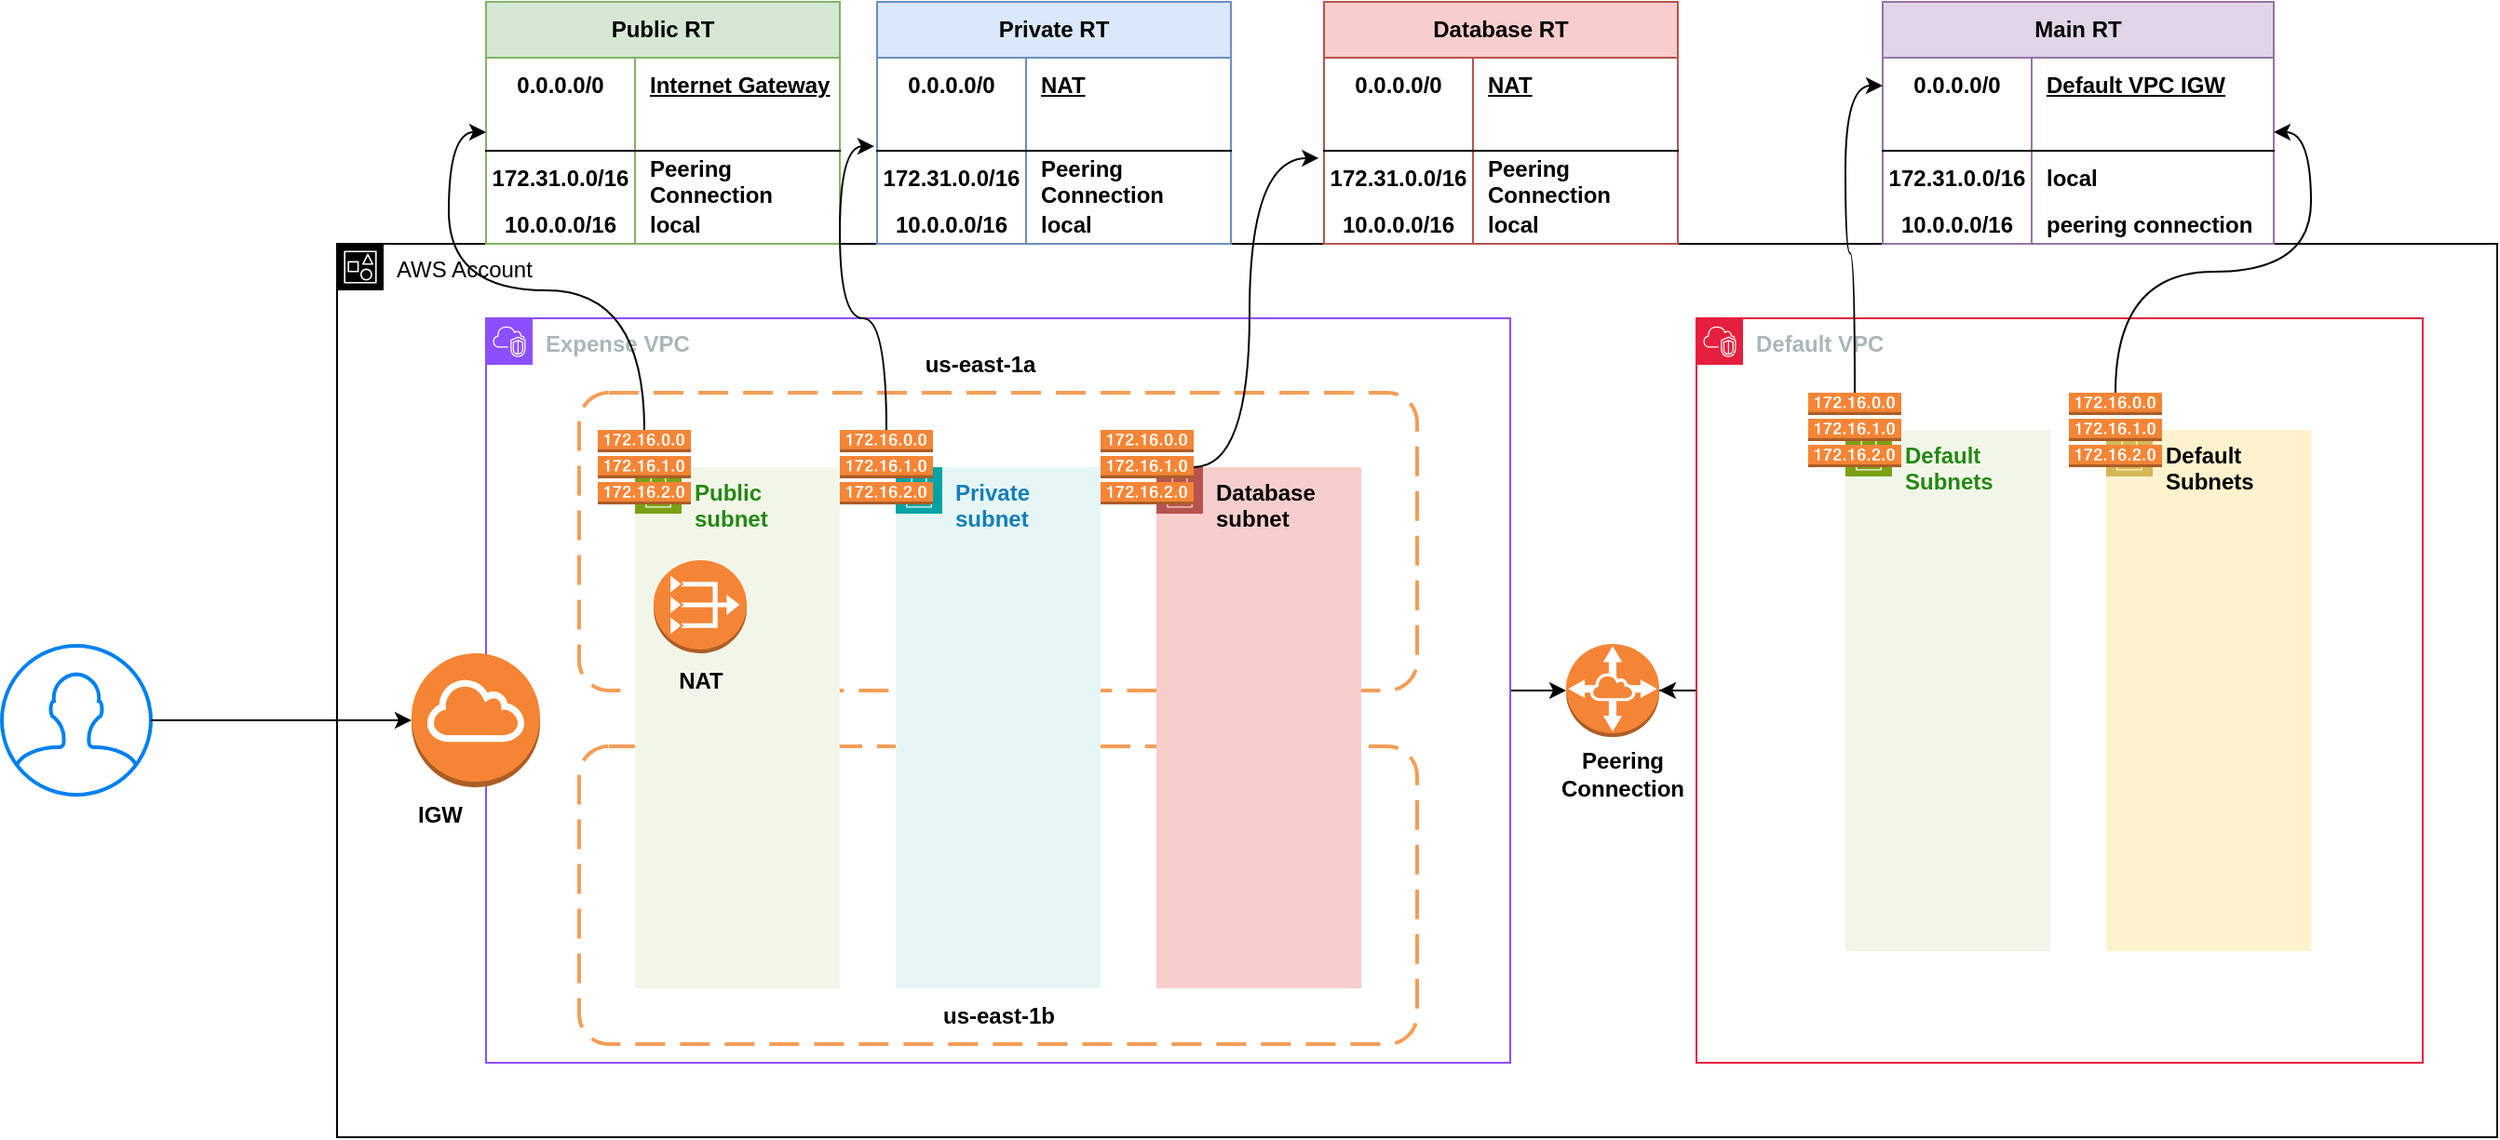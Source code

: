 <mxfile version="24.4.0" type="device">
  <diagram name="Page-1" id="jN3dJtcv4myi3JMUfJyL">
    <mxGraphModel dx="1900" dy="1683" grid="1" gridSize="10" guides="1" tooltips="1" connect="1" arrows="1" fold="1" page="1" pageScale="1" pageWidth="850" pageHeight="1100" math="0" shadow="0">
      <root>
        <mxCell id="0" />
        <mxCell id="1" parent="0" />
        <mxCell id="HJIHwBdhUKe4kwMfqvgZ-1" value="AWS Account" style="points=[[0,0],[0.25,0],[0.5,0],[0.75,0],[1,0],[1,0.25],[1,0.5],[1,0.75],[1,1],[0.75,1],[0.5,1],[0.25,1],[0,1],[0,0.75],[0,0.5],[0,0.25]];outlineConnect=0;html=1;whiteSpace=wrap;fontSize=12;fontStyle=0;container=1;pointerEvents=0;collapsible=0;recursiveResize=0;shape=mxgraph.aws4.group;grIcon=mxgraph.aws4.group_account;verticalAlign=top;align=left;spacingLeft=30;dashed=0;" vertex="1" parent="1">
          <mxGeometry x="120" y="80" width="1160" height="480" as="geometry" />
        </mxCell>
        <mxCell id="HJIHwBdhUKe4kwMfqvgZ-32" value="" style="edgeStyle=orthogonalEdgeStyle;rounded=0;orthogonalLoop=1;jettySize=auto;html=1;" edge="1" parent="HJIHwBdhUKe4kwMfqvgZ-1" source="HJIHwBdhUKe4kwMfqvgZ-2" target="HJIHwBdhUKe4kwMfqvgZ-31">
          <mxGeometry relative="1" as="geometry" />
        </mxCell>
        <mxCell id="HJIHwBdhUKe4kwMfqvgZ-2" value="&lt;b&gt;Expense VPC&lt;/b&gt;" style="points=[[0,0],[0.25,0],[0.5,0],[0.75,0],[1,0],[1,0.25],[1,0.5],[1,0.75],[1,1],[0.75,1],[0.5,1],[0.25,1],[0,1],[0,0.75],[0,0.5],[0,0.25]];outlineConnect=0;gradientColor=none;html=1;whiteSpace=wrap;fontSize=12;fontStyle=0;container=1;pointerEvents=0;collapsible=0;recursiveResize=0;shape=mxgraph.aws4.group;grIcon=mxgraph.aws4.group_vpc2;strokeColor=#8C4FFF;fillColor=none;verticalAlign=top;align=left;spacingLeft=30;fontColor=#AAB7B8;dashed=0;" vertex="1" parent="HJIHwBdhUKe4kwMfqvgZ-1">
          <mxGeometry x="80" y="40" width="550" height="400" as="geometry" />
        </mxCell>
        <mxCell id="HJIHwBdhUKe4kwMfqvgZ-3" value="" style="rounded=1;arcSize=10;dashed=1;strokeColor=#F59D56;fillColor=none;gradientColor=none;dashPattern=8 4;strokeWidth=2;" vertex="1" parent="HJIHwBdhUKe4kwMfqvgZ-2">
          <mxGeometry x="50" y="40" width="450" height="160" as="geometry" />
        </mxCell>
        <mxCell id="HJIHwBdhUKe4kwMfqvgZ-4" value="" style="rounded=1;arcSize=10;dashed=1;strokeColor=#F59D56;fillColor=none;gradientColor=none;dashPattern=8 4;strokeWidth=2;" vertex="1" parent="HJIHwBdhUKe4kwMfqvgZ-2">
          <mxGeometry x="50" y="230" width="450" height="160" as="geometry" />
        </mxCell>
        <mxCell id="HJIHwBdhUKe4kwMfqvgZ-6" value="&lt;b&gt;Public subnet&lt;/b&gt;" style="points=[[0,0],[0.25,0],[0.5,0],[0.75,0],[1,0],[1,0.25],[1,0.5],[1,0.75],[1,1],[0.75,1],[0.5,1],[0.25,1],[0,1],[0,0.75],[0,0.5],[0,0.25]];outlineConnect=0;gradientColor=none;html=1;whiteSpace=wrap;fontSize=12;fontStyle=0;container=1;pointerEvents=0;collapsible=0;recursiveResize=0;shape=mxgraph.aws4.group;grIcon=mxgraph.aws4.group_security_group;grStroke=0;strokeColor=#7AA116;fillColor=#F2F6E8;verticalAlign=top;align=left;spacingLeft=30;fontColor=#248814;dashed=0;" vertex="1" parent="HJIHwBdhUKe4kwMfqvgZ-2">
          <mxGeometry x="80" y="80" width="110" height="280" as="geometry" />
        </mxCell>
        <mxCell id="HJIHwBdhUKe4kwMfqvgZ-9" value="" style="outlineConnect=0;dashed=0;verticalLabelPosition=bottom;verticalAlign=top;align=center;html=1;shape=mxgraph.aws3.route_table;fillColor=#F58536;gradientColor=none;" vertex="1" parent="HJIHwBdhUKe4kwMfqvgZ-6">
          <mxGeometry x="-20" y="-20" width="50" height="40" as="geometry" />
        </mxCell>
        <mxCell id="HJIHwBdhUKe4kwMfqvgZ-7" value="&lt;b&gt;Private subnet&lt;/b&gt;" style="points=[[0,0],[0.25,0],[0.5,0],[0.75,0],[1,0],[1,0.25],[1,0.5],[1,0.75],[1,1],[0.75,1],[0.5,1],[0.25,1],[0,1],[0,0.75],[0,0.5],[0,0.25]];outlineConnect=0;gradientColor=none;html=1;whiteSpace=wrap;fontSize=12;fontStyle=0;container=1;pointerEvents=0;collapsible=0;recursiveResize=0;shape=mxgraph.aws4.group;grIcon=mxgraph.aws4.group_security_group;grStroke=0;strokeColor=#00A4A6;fillColor=#E6F6F7;verticalAlign=top;align=left;spacingLeft=30;fontColor=#147EBA;dashed=0;" vertex="1" parent="HJIHwBdhUKe4kwMfqvgZ-2">
          <mxGeometry x="220" y="80" width="110" height="280" as="geometry" />
        </mxCell>
        <mxCell id="HJIHwBdhUKe4kwMfqvgZ-8" value="&lt;b&gt;Database&lt;/b&gt;&lt;div&gt;&lt;b&gt;subnet&lt;/b&gt;&lt;/div&gt;" style="points=[[0,0],[0.25,0],[0.5,0],[0.75,0],[1,0],[1,0.25],[1,0.5],[1,0.75],[1,1],[0.75,1],[0.5,1],[0.25,1],[0,1],[0,0.75],[0,0.5],[0,0.25]];outlineConnect=0;html=1;whiteSpace=wrap;fontSize=12;fontStyle=0;container=1;pointerEvents=0;collapsible=0;recursiveResize=0;shape=mxgraph.aws4.group;grIcon=mxgraph.aws4.group_security_group;grStroke=0;strokeColor=#b85450;fillColor=#f8cecc;verticalAlign=top;align=left;spacingLeft=30;dashed=0;" vertex="1" parent="HJIHwBdhUKe4kwMfqvgZ-2">
          <mxGeometry x="360" y="80" width="110" height="280" as="geometry" />
        </mxCell>
        <mxCell id="HJIHwBdhUKe4kwMfqvgZ-10" value="" style="outlineConnect=0;dashed=0;verticalLabelPosition=bottom;verticalAlign=top;align=center;html=1;shape=mxgraph.aws3.route_table;fillColor=#F58536;gradientColor=none;" vertex="1" parent="HJIHwBdhUKe4kwMfqvgZ-2">
          <mxGeometry x="190" y="60" width="50" height="40" as="geometry" />
        </mxCell>
        <mxCell id="HJIHwBdhUKe4kwMfqvgZ-11" value="" style="outlineConnect=0;dashed=0;verticalLabelPosition=bottom;verticalAlign=top;align=center;html=1;shape=mxgraph.aws3.route_table;fillColor=#F58536;gradientColor=none;" vertex="1" parent="HJIHwBdhUKe4kwMfqvgZ-2">
          <mxGeometry x="330" y="60" width="50" height="40" as="geometry" />
        </mxCell>
        <mxCell id="HJIHwBdhUKe4kwMfqvgZ-12" value="" style="outlineConnect=0;dashed=0;verticalLabelPosition=bottom;verticalAlign=top;align=center;html=1;shape=mxgraph.aws3.vpc_nat_gateway;fillColor=#F58536;gradientColor=none;" vertex="1" parent="HJIHwBdhUKe4kwMfqvgZ-2">
          <mxGeometry x="90" y="130" width="50" height="50" as="geometry" />
        </mxCell>
        <mxCell id="HJIHwBdhUKe4kwMfqvgZ-13" value="&lt;b&gt;us-east-1a&lt;/b&gt;" style="text;html=1;align=center;verticalAlign=middle;resizable=0;points=[];autosize=1;strokeColor=none;fillColor=none;" vertex="1" parent="HJIHwBdhUKe4kwMfqvgZ-2">
          <mxGeometry x="225" y="10" width="80" height="30" as="geometry" />
        </mxCell>
        <mxCell id="HJIHwBdhUKe4kwMfqvgZ-14" value="&lt;b&gt;us-east-1b&lt;/b&gt;" style="text;html=1;align=center;verticalAlign=middle;resizable=0;points=[];autosize=1;strokeColor=none;fillColor=none;" vertex="1" parent="HJIHwBdhUKe4kwMfqvgZ-2">
          <mxGeometry x="235" y="360" width="80" height="30" as="geometry" />
        </mxCell>
        <mxCell id="HJIHwBdhUKe4kwMfqvgZ-111" value="&lt;b&gt;NAT&lt;/b&gt;" style="text;html=1;align=center;verticalAlign=middle;resizable=0;points=[];autosize=1;strokeColor=none;fillColor=none;" vertex="1" parent="HJIHwBdhUKe4kwMfqvgZ-2">
          <mxGeometry x="90" y="180" width="50" height="30" as="geometry" />
        </mxCell>
        <mxCell id="HJIHwBdhUKe4kwMfqvgZ-5" value="" style="outlineConnect=0;dashed=0;verticalLabelPosition=bottom;verticalAlign=top;align=center;html=1;shape=mxgraph.aws3.internet_gateway;fillColor=#F58534;gradientColor=none;" vertex="1" parent="HJIHwBdhUKe4kwMfqvgZ-1">
          <mxGeometry x="40" y="220" width="69" height="72" as="geometry" />
        </mxCell>
        <mxCell id="HJIHwBdhUKe4kwMfqvgZ-33" style="edgeStyle=orthogonalEdgeStyle;rounded=0;orthogonalLoop=1;jettySize=auto;html=1;exitX=0;exitY=0.5;exitDx=0;exitDy=0;" edge="1" parent="HJIHwBdhUKe4kwMfqvgZ-1" source="HJIHwBdhUKe4kwMfqvgZ-30" target="HJIHwBdhUKe4kwMfqvgZ-31">
          <mxGeometry relative="1" as="geometry" />
        </mxCell>
        <mxCell id="HJIHwBdhUKe4kwMfqvgZ-30" value="&lt;b&gt;Default VPC&lt;/b&gt;" style="points=[[0,0],[0.25,0],[0.5,0],[0.75,0],[1,0],[1,0.25],[1,0.5],[1,0.75],[1,1],[0.75,1],[0.5,1],[0.25,1],[0,1],[0,0.75],[0,0.5],[0,0.25]];outlineConnect=0;gradientColor=none;html=1;whiteSpace=wrap;fontSize=12;fontStyle=0;container=1;pointerEvents=0;collapsible=0;recursiveResize=0;shape=mxgraph.aws4.group;grIcon=mxgraph.aws4.group_vpc2;strokeColor=#e51f3d;fillColor=none;verticalAlign=top;align=left;spacingLeft=30;fontColor=#AAB7B8;dashed=0;" vertex="1" parent="HJIHwBdhUKe4kwMfqvgZ-1">
          <mxGeometry x="730" y="40" width="390" height="400" as="geometry" />
        </mxCell>
        <mxCell id="HJIHwBdhUKe4kwMfqvgZ-34" value="&lt;b&gt;Default Subnets&lt;/b&gt;" style="points=[[0,0],[0.25,0],[0.5,0],[0.75,0],[1,0],[1,0.25],[1,0.5],[1,0.75],[1,1],[0.75,1],[0.5,1],[0.25,1],[0,1],[0,0.75],[0,0.5],[0,0.25]];outlineConnect=0;gradientColor=none;html=1;whiteSpace=wrap;fontSize=12;fontStyle=0;container=1;pointerEvents=0;collapsible=0;recursiveResize=0;shape=mxgraph.aws4.group;grIcon=mxgraph.aws4.group_security_group;grStroke=0;strokeColor=#7AA116;fillColor=#F2F6E8;verticalAlign=top;align=left;spacingLeft=30;fontColor=#248814;dashed=0;" vertex="1" parent="HJIHwBdhUKe4kwMfqvgZ-30">
          <mxGeometry x="80" y="60" width="110" height="280" as="geometry" />
        </mxCell>
        <mxCell id="HJIHwBdhUKe4kwMfqvgZ-35" value="" style="outlineConnect=0;dashed=0;verticalLabelPosition=bottom;verticalAlign=top;align=center;html=1;shape=mxgraph.aws3.route_table;fillColor=#F58536;gradientColor=none;" vertex="1" parent="HJIHwBdhUKe4kwMfqvgZ-34">
          <mxGeometry x="-20" y="-20" width="50" height="40" as="geometry" />
        </mxCell>
        <mxCell id="HJIHwBdhUKe4kwMfqvgZ-36" value="&lt;b&gt;Default Subnets&lt;/b&gt;" style="points=[[0,0],[0.25,0],[0.5,0],[0.75,0],[1,0],[1,0.25],[1,0.5],[1,0.75],[1,1],[0.75,1],[0.5,1],[0.25,1],[0,1],[0,0.75],[0,0.5],[0,0.25]];outlineConnect=0;html=1;whiteSpace=wrap;fontSize=12;fontStyle=0;container=1;pointerEvents=0;collapsible=0;recursiveResize=0;shape=mxgraph.aws4.group;grIcon=mxgraph.aws4.group_security_group;grStroke=0;strokeColor=#d6b656;fillColor=#fff2cc;verticalAlign=top;align=left;spacingLeft=30;dashed=0;" vertex="1" parent="HJIHwBdhUKe4kwMfqvgZ-30">
          <mxGeometry x="220" y="60" width="110" height="280" as="geometry" />
        </mxCell>
        <mxCell id="HJIHwBdhUKe4kwMfqvgZ-37" value="" style="outlineConnect=0;dashed=0;verticalLabelPosition=bottom;verticalAlign=top;align=center;html=1;shape=mxgraph.aws3.route_table;fillColor=#F58536;gradientColor=none;" vertex="1" parent="HJIHwBdhUKe4kwMfqvgZ-36">
          <mxGeometry x="-20" y="-20" width="50" height="40" as="geometry" />
        </mxCell>
        <mxCell id="HJIHwBdhUKe4kwMfqvgZ-79" value="&lt;b style=&quot;text-align: left; text-wrap: wrap;&quot;&gt;Peering Connection&lt;/b&gt;" style="text;html=1;align=center;verticalAlign=middle;resizable=0;points=[];autosize=1;strokeColor=none;fillColor=none;" vertex="1" parent="HJIHwBdhUKe4kwMfqvgZ-30">
          <mxGeometry x="-110" y="230" width="140" height="30" as="geometry" />
        </mxCell>
        <mxCell id="HJIHwBdhUKe4kwMfqvgZ-31" value="" style="outlineConnect=0;dashed=0;verticalLabelPosition=bottom;verticalAlign=top;align=center;html=1;shape=mxgraph.aws3.vpc_peering;fillColor=#F58536;gradientColor=none;" vertex="1" parent="HJIHwBdhUKe4kwMfqvgZ-1">
          <mxGeometry x="660" y="215" width="50" height="50" as="geometry" />
        </mxCell>
        <mxCell id="HJIHwBdhUKe4kwMfqvgZ-78" value="&lt;b&gt;IGW&lt;/b&gt;" style="text;html=1;align=center;verticalAlign=middle;resizable=0;points=[];autosize=1;strokeColor=none;fillColor=none;" vertex="1" parent="HJIHwBdhUKe4kwMfqvgZ-1">
          <mxGeometry x="30" y="292" width="50" height="30" as="geometry" />
        </mxCell>
        <mxCell id="HJIHwBdhUKe4kwMfqvgZ-15" value="" style="html=1;verticalLabelPosition=bottom;align=center;labelBackgroundColor=#ffffff;verticalAlign=top;strokeWidth=2;strokeColor=#0080F0;shadow=0;dashed=0;shape=mxgraph.ios7.icons.user;" vertex="1" parent="1">
          <mxGeometry x="-60" y="296" width="80" height="80" as="geometry" />
        </mxCell>
        <mxCell id="HJIHwBdhUKe4kwMfqvgZ-16" style="edgeStyle=orthogonalEdgeStyle;rounded=0;orthogonalLoop=1;jettySize=auto;html=1;entryX=0;entryY=0.5;entryDx=0;entryDy=0;entryPerimeter=0;" edge="1" parent="1" source="HJIHwBdhUKe4kwMfqvgZ-15" target="HJIHwBdhUKe4kwMfqvgZ-5">
          <mxGeometry relative="1" as="geometry" />
        </mxCell>
        <mxCell id="HJIHwBdhUKe4kwMfqvgZ-65" value="Public RT" style="shape=table;startSize=30;container=1;collapsible=1;childLayout=tableLayout;fixedRows=1;rowLines=0;fontStyle=1;align=center;resizeLast=1;html=1;whiteSpace=wrap;fillColor=#d5e8d4;strokeColor=#82b366;" vertex="1" parent="1">
          <mxGeometry x="200" y="-50" width="190" height="130" as="geometry">
            <mxRectangle x="350" y="-50" width="50" height="40" as="alternateBounds" />
          </mxGeometry>
        </mxCell>
        <mxCell id="HJIHwBdhUKe4kwMfqvgZ-66" value="" style="shape=tableRow;horizontal=0;startSize=0;swimlaneHead=0;swimlaneBody=0;fillColor=none;collapsible=0;dropTarget=0;points=[[0,0.5],[1,0.5]];portConstraint=eastwest;top=0;left=0;right=0;bottom=0;html=1;" vertex="1" parent="HJIHwBdhUKe4kwMfqvgZ-65">
          <mxGeometry y="30" width="190" height="30" as="geometry" />
        </mxCell>
        <mxCell id="HJIHwBdhUKe4kwMfqvgZ-67" value="0.0.0.0/0" style="shape=partialRectangle;connectable=0;fillColor=none;top=0;left=0;bottom=0;right=0;fontStyle=1;overflow=hidden;html=1;whiteSpace=wrap;" vertex="1" parent="HJIHwBdhUKe4kwMfqvgZ-66">
          <mxGeometry width="80" height="30" as="geometry">
            <mxRectangle width="80" height="30" as="alternateBounds" />
          </mxGeometry>
        </mxCell>
        <mxCell id="HJIHwBdhUKe4kwMfqvgZ-68" value="Internet Gateway&lt;span style=&quot;color: rgba(0, 0, 0, 0); font-family: monospace; font-size: 0px; text-wrap: nowrap;&quot;&gt;%3CmxGraphModel%3E%3Croot%3E%3CmxCell%20id%3D%220%22%2F%3E%3CmxCell%20id%3D%221%22%20parent%3D%220%22%2F%3E%3CmxCell%20id%3D%222%22%20value%3D%22%26lt%3Bb%26gt%3BDefault%20Subnets%26lt%3B%2Fb%26gt%3B%22%20style%3D%22points%3D%5B%5B0%2C0%5D%2C%5B0.25%2C0%5D%2C%5B0.5%2C0%5D%2C%5B0.75%2C0%5D%2C%5B1%2C0%5D%2C%5B1%2C0.25%5D%2C%5B1%2C0.5%5D%2C%5B1%2C0.75%5D%2C%5B1%2C1%5D%2C%5B0.75%2C1%5D%2C%5B0.5%2C1%5D%2C%5B0.25%2C1%5D%2C%5B0%2C1%5D%2C%5B0%2C0.75%5D%2C%5B0%2C0.5%5D%2C%5B0%2C0.25%5D%5D%3BoutlineConnect%3D0%3BgradientColor%3Dnone%3Bhtml%3D1%3BwhiteSpace%3Dwrap%3BfontSize%3D12%3BfontStyle%3D0%3Bcontainer%3D1%3BpointerEvents%3D0%3Bcollapsible%3D0%3BrecursiveResize%3D0%3Bshape%3Dmxgraph.aws4.group%3BgrIcon%3Dmxgraph.aws4.group_security_group%3BgrStroke%3D0%3BstrokeColor%3D%237AA116%3BfillColor%3D%23F2F6E8%3BverticalAlign%3Dtop%3Balign%3Dleft%3BspacingLeft%3D30%3BfontColor%3D%23248814%3Bdashed%3D0%3B%22%20vertex%3D%221%22%20parent%3D%221%22%3E%3CmxGeometry%20x%3D%22930%22%20y%3D%22180%22%20width%3D%22110%22%20height%3D%22280%22%20as%3D%22geometry%22%2F%3E%3C%2FmxCell%3E%3CmxCell%20id%3D%223%22%20value%3D%22%22%20style%3D%22outlineConnect%3D0%3Bdashed%3D0%3BverticalLabelPosition%3Dbottom%3BverticalAlign%3Dtop%3Balign%3Dcenter%3Bhtml%3D1%3Bshape%3Dmxgraph.aws3.route_table%3BfillColor%3D%23F58536%3BgradientColor%3Dnone%3B%22%20vertex%3D%221%22%20parent%3D%222%22%3E%3CmxGeometry%20x%3D%22-20%22%20y%3D%22-20%22%20width%3D%2250%22%20height%3D%2240%22%20as%3D%22geometry%22%2F%3E%3C%2FmxCell%3E%3C%2Froot%3E%3C%2FmxGraphModel%3E&lt;/span&gt;" style="shape=partialRectangle;connectable=0;fillColor=none;top=0;left=0;bottom=0;right=0;align=left;spacingLeft=6;fontStyle=5;overflow=hidden;html=1;whiteSpace=wrap;" vertex="1" parent="HJIHwBdhUKe4kwMfqvgZ-66">
          <mxGeometry x="80" width="110" height="30" as="geometry">
            <mxRectangle width="110" height="30" as="alternateBounds" />
          </mxGeometry>
        </mxCell>
        <mxCell id="HJIHwBdhUKe4kwMfqvgZ-69" value="" style="shape=tableRow;horizontal=0;startSize=0;swimlaneHead=0;swimlaneBody=0;fillColor=none;collapsible=0;dropTarget=0;points=[[0,0.5],[1,0.5]];portConstraint=eastwest;top=0;left=0;right=0;bottom=1;html=1;" vertex="1" parent="HJIHwBdhUKe4kwMfqvgZ-65">
          <mxGeometry y="60" width="190" height="20" as="geometry" />
        </mxCell>
        <mxCell id="HJIHwBdhUKe4kwMfqvgZ-70" value="" style="shape=partialRectangle;connectable=0;fillColor=none;top=0;left=0;bottom=0;right=0;fontStyle=1;overflow=hidden;html=1;whiteSpace=wrap;" vertex="1" parent="HJIHwBdhUKe4kwMfqvgZ-69">
          <mxGeometry width="80" height="20" as="geometry">
            <mxRectangle width="80" height="20" as="alternateBounds" />
          </mxGeometry>
        </mxCell>
        <mxCell id="HJIHwBdhUKe4kwMfqvgZ-71" value="" style="shape=partialRectangle;connectable=0;fillColor=none;top=0;left=0;bottom=0;right=0;align=left;spacingLeft=6;fontStyle=5;overflow=hidden;html=1;whiteSpace=wrap;" vertex="1" parent="HJIHwBdhUKe4kwMfqvgZ-69">
          <mxGeometry x="80" width="110" height="20" as="geometry">
            <mxRectangle width="110" height="20" as="alternateBounds" />
          </mxGeometry>
        </mxCell>
        <mxCell id="HJIHwBdhUKe4kwMfqvgZ-72" value="" style="shape=tableRow;horizontal=0;startSize=0;swimlaneHead=0;swimlaneBody=0;fillColor=none;collapsible=0;dropTarget=0;points=[[0,0.5],[1,0.5]];portConstraint=eastwest;top=0;left=0;right=0;bottom=0;html=1;" vertex="1" parent="HJIHwBdhUKe4kwMfqvgZ-65">
          <mxGeometry y="80" width="190" height="30" as="geometry" />
        </mxCell>
        <mxCell id="HJIHwBdhUKe4kwMfqvgZ-73" value="&lt;b&gt;172.31.0.0/16&lt;/b&gt;" style="shape=partialRectangle;connectable=0;fillColor=none;top=0;left=0;bottom=0;right=0;editable=1;overflow=hidden;html=1;whiteSpace=wrap;" vertex="1" parent="HJIHwBdhUKe4kwMfqvgZ-72">
          <mxGeometry width="80" height="30" as="geometry">
            <mxRectangle width="80" height="30" as="alternateBounds" />
          </mxGeometry>
        </mxCell>
        <mxCell id="HJIHwBdhUKe4kwMfqvgZ-74" value="&lt;b&gt;Peering Connection&lt;/b&gt;" style="shape=partialRectangle;connectable=0;fillColor=none;top=0;left=0;bottom=0;right=0;align=left;spacingLeft=6;overflow=hidden;html=1;whiteSpace=wrap;" vertex="1" parent="HJIHwBdhUKe4kwMfqvgZ-72">
          <mxGeometry x="80" width="110" height="30" as="geometry">
            <mxRectangle width="110" height="30" as="alternateBounds" />
          </mxGeometry>
        </mxCell>
        <mxCell id="HJIHwBdhUKe4kwMfqvgZ-75" value="" style="shape=tableRow;horizontal=0;startSize=0;swimlaneHead=0;swimlaneBody=0;fillColor=none;collapsible=0;dropTarget=0;points=[[0,0.5],[1,0.5]];portConstraint=eastwest;top=0;left=0;right=0;bottom=0;html=1;" vertex="1" parent="HJIHwBdhUKe4kwMfqvgZ-65">
          <mxGeometry y="110" width="190" height="20" as="geometry" />
        </mxCell>
        <mxCell id="HJIHwBdhUKe4kwMfqvgZ-76" value="&lt;b&gt;10.0.0.0/16&lt;/b&gt;" style="shape=partialRectangle;connectable=0;fillColor=none;top=0;left=0;bottom=0;right=0;editable=1;overflow=hidden;html=1;whiteSpace=wrap;" vertex="1" parent="HJIHwBdhUKe4kwMfqvgZ-75">
          <mxGeometry width="80" height="20" as="geometry">
            <mxRectangle width="80" height="20" as="alternateBounds" />
          </mxGeometry>
        </mxCell>
        <mxCell id="HJIHwBdhUKe4kwMfqvgZ-77" value="&lt;b&gt;local&lt;/b&gt;" style="shape=partialRectangle;connectable=0;fillColor=none;top=0;left=0;bottom=0;right=0;align=left;spacingLeft=6;overflow=hidden;html=1;whiteSpace=wrap;" vertex="1" parent="HJIHwBdhUKe4kwMfqvgZ-75">
          <mxGeometry x="80" width="110" height="20" as="geometry">
            <mxRectangle width="110" height="20" as="alternateBounds" />
          </mxGeometry>
        </mxCell>
        <mxCell id="HJIHwBdhUKe4kwMfqvgZ-41" style="edgeStyle=orthogonalEdgeStyle;rounded=0;orthogonalLoop=1;jettySize=auto;html=1;curved=1;entryX=0;entryY=0.5;entryDx=0;entryDy=0;" edge="1" parent="1" source="HJIHwBdhUKe4kwMfqvgZ-9" target="HJIHwBdhUKe4kwMfqvgZ-69">
          <mxGeometry relative="1" as="geometry">
            <mxPoint x="340" y="40" as="targetPoint" />
          </mxGeometry>
        </mxCell>
        <mxCell id="HJIHwBdhUKe4kwMfqvgZ-80" value="Private RT" style="shape=table;startSize=30;container=1;collapsible=1;childLayout=tableLayout;fixedRows=1;rowLines=0;fontStyle=1;align=center;resizeLast=1;html=1;whiteSpace=wrap;fillColor=#dae8fc;strokeColor=#6c8ebf;" vertex="1" parent="1">
          <mxGeometry x="410" y="-50" width="190" height="130" as="geometry">
            <mxRectangle x="350" y="-50" width="50" height="40" as="alternateBounds" />
          </mxGeometry>
        </mxCell>
        <mxCell id="HJIHwBdhUKe4kwMfqvgZ-81" value="" style="shape=tableRow;horizontal=0;startSize=0;swimlaneHead=0;swimlaneBody=0;fillColor=none;collapsible=0;dropTarget=0;points=[[0,0.5],[1,0.5]];portConstraint=eastwest;top=0;left=0;right=0;bottom=0;html=1;" vertex="1" parent="HJIHwBdhUKe4kwMfqvgZ-80">
          <mxGeometry y="30" width="190" height="30" as="geometry" />
        </mxCell>
        <mxCell id="HJIHwBdhUKe4kwMfqvgZ-82" value="0.0.0.0/0" style="shape=partialRectangle;connectable=0;fillColor=none;top=0;left=0;bottom=0;right=0;fontStyle=1;overflow=hidden;html=1;whiteSpace=wrap;" vertex="1" parent="HJIHwBdhUKe4kwMfqvgZ-81">
          <mxGeometry width="80" height="30" as="geometry">
            <mxRectangle width="80" height="30" as="alternateBounds" />
          </mxGeometry>
        </mxCell>
        <mxCell id="HJIHwBdhUKe4kwMfqvgZ-83" value="NAT" style="shape=partialRectangle;connectable=0;fillColor=none;top=0;left=0;bottom=0;right=0;align=left;spacingLeft=6;fontStyle=5;overflow=hidden;html=1;whiteSpace=wrap;" vertex="1" parent="HJIHwBdhUKe4kwMfqvgZ-81">
          <mxGeometry x="80" width="110" height="30" as="geometry">
            <mxRectangle width="110" height="30" as="alternateBounds" />
          </mxGeometry>
        </mxCell>
        <mxCell id="HJIHwBdhUKe4kwMfqvgZ-84" value="" style="shape=tableRow;horizontal=0;startSize=0;swimlaneHead=0;swimlaneBody=0;fillColor=none;collapsible=0;dropTarget=0;points=[[0,0.5],[1,0.5]];portConstraint=eastwest;top=0;left=0;right=0;bottom=1;html=1;" vertex="1" parent="HJIHwBdhUKe4kwMfqvgZ-80">
          <mxGeometry y="60" width="190" height="20" as="geometry" />
        </mxCell>
        <mxCell id="HJIHwBdhUKe4kwMfqvgZ-85" value="" style="shape=partialRectangle;connectable=0;fillColor=none;top=0;left=0;bottom=0;right=0;fontStyle=1;overflow=hidden;html=1;whiteSpace=wrap;" vertex="1" parent="HJIHwBdhUKe4kwMfqvgZ-84">
          <mxGeometry width="80" height="20" as="geometry">
            <mxRectangle width="80" height="20" as="alternateBounds" />
          </mxGeometry>
        </mxCell>
        <mxCell id="HJIHwBdhUKe4kwMfqvgZ-86" value="" style="shape=partialRectangle;connectable=0;fillColor=none;top=0;left=0;bottom=0;right=0;align=left;spacingLeft=6;fontStyle=5;overflow=hidden;html=1;whiteSpace=wrap;" vertex="1" parent="HJIHwBdhUKe4kwMfqvgZ-84">
          <mxGeometry x="80" width="110" height="20" as="geometry">
            <mxRectangle width="110" height="20" as="alternateBounds" />
          </mxGeometry>
        </mxCell>
        <mxCell id="HJIHwBdhUKe4kwMfqvgZ-87" value="" style="shape=tableRow;horizontal=0;startSize=0;swimlaneHead=0;swimlaneBody=0;fillColor=none;collapsible=0;dropTarget=0;points=[[0,0.5],[1,0.5]];portConstraint=eastwest;top=0;left=0;right=0;bottom=0;html=1;" vertex="1" parent="HJIHwBdhUKe4kwMfqvgZ-80">
          <mxGeometry y="80" width="190" height="30" as="geometry" />
        </mxCell>
        <mxCell id="HJIHwBdhUKe4kwMfqvgZ-88" value="&lt;b&gt;172.31.0.0/16&lt;/b&gt;" style="shape=partialRectangle;connectable=0;fillColor=none;top=0;left=0;bottom=0;right=0;editable=1;overflow=hidden;html=1;whiteSpace=wrap;" vertex="1" parent="HJIHwBdhUKe4kwMfqvgZ-87">
          <mxGeometry width="80" height="30" as="geometry">
            <mxRectangle width="80" height="30" as="alternateBounds" />
          </mxGeometry>
        </mxCell>
        <mxCell id="HJIHwBdhUKe4kwMfqvgZ-89" value="&lt;b&gt;Peering Connection&lt;/b&gt;" style="shape=partialRectangle;connectable=0;fillColor=none;top=0;left=0;bottom=0;right=0;align=left;spacingLeft=6;overflow=hidden;html=1;whiteSpace=wrap;" vertex="1" parent="HJIHwBdhUKe4kwMfqvgZ-87">
          <mxGeometry x="80" width="110" height="30" as="geometry">
            <mxRectangle width="110" height="30" as="alternateBounds" />
          </mxGeometry>
        </mxCell>
        <mxCell id="HJIHwBdhUKe4kwMfqvgZ-90" value="" style="shape=tableRow;horizontal=0;startSize=0;swimlaneHead=0;swimlaneBody=0;fillColor=none;collapsible=0;dropTarget=0;points=[[0,0.5],[1,0.5]];portConstraint=eastwest;top=0;left=0;right=0;bottom=0;html=1;" vertex="1" parent="HJIHwBdhUKe4kwMfqvgZ-80">
          <mxGeometry y="110" width="190" height="20" as="geometry" />
        </mxCell>
        <mxCell id="HJIHwBdhUKe4kwMfqvgZ-91" value="&lt;b&gt;10.0.0.0/16&lt;/b&gt;" style="shape=partialRectangle;connectable=0;fillColor=none;top=0;left=0;bottom=0;right=0;editable=1;overflow=hidden;html=1;whiteSpace=wrap;" vertex="1" parent="HJIHwBdhUKe4kwMfqvgZ-90">
          <mxGeometry width="80" height="20" as="geometry">
            <mxRectangle width="80" height="20" as="alternateBounds" />
          </mxGeometry>
        </mxCell>
        <mxCell id="HJIHwBdhUKe4kwMfqvgZ-92" value="&lt;b&gt;local&lt;/b&gt;" style="shape=partialRectangle;connectable=0;fillColor=none;top=0;left=0;bottom=0;right=0;align=left;spacingLeft=6;overflow=hidden;html=1;whiteSpace=wrap;" vertex="1" parent="HJIHwBdhUKe4kwMfqvgZ-90">
          <mxGeometry x="80" width="110" height="20" as="geometry">
            <mxRectangle width="110" height="20" as="alternateBounds" />
          </mxGeometry>
        </mxCell>
        <mxCell id="HJIHwBdhUKe4kwMfqvgZ-94" style="edgeStyle=orthogonalEdgeStyle;rounded=0;orthogonalLoop=1;jettySize=auto;html=1;curved=1;entryX=-0.008;entryY=-0.08;entryDx=0;entryDy=0;entryPerimeter=0;" edge="1" parent="1" source="HJIHwBdhUKe4kwMfqvgZ-10" target="HJIHwBdhUKe4kwMfqvgZ-87">
          <mxGeometry relative="1" as="geometry">
            <mxPoint x="430" y="30" as="targetPoint" />
          </mxGeometry>
        </mxCell>
        <mxCell id="HJIHwBdhUKe4kwMfqvgZ-96" value="Database RT" style="shape=table;startSize=30;container=1;collapsible=1;childLayout=tableLayout;fixedRows=1;rowLines=0;fontStyle=1;align=center;resizeLast=1;html=1;whiteSpace=wrap;fillColor=#f8cecc;strokeColor=#b85450;" vertex="1" parent="1">
          <mxGeometry x="650" y="-50" width="190" height="130" as="geometry">
            <mxRectangle x="350" y="-50" width="50" height="40" as="alternateBounds" />
          </mxGeometry>
        </mxCell>
        <mxCell id="HJIHwBdhUKe4kwMfqvgZ-97" value="" style="shape=tableRow;horizontal=0;startSize=0;swimlaneHead=0;swimlaneBody=0;fillColor=none;collapsible=0;dropTarget=0;points=[[0,0.5],[1,0.5]];portConstraint=eastwest;top=0;left=0;right=0;bottom=0;html=1;" vertex="1" parent="HJIHwBdhUKe4kwMfqvgZ-96">
          <mxGeometry y="30" width="190" height="30" as="geometry" />
        </mxCell>
        <mxCell id="HJIHwBdhUKe4kwMfqvgZ-98" value="0.0.0.0/0" style="shape=partialRectangle;connectable=0;fillColor=none;top=0;left=0;bottom=0;right=0;fontStyle=1;overflow=hidden;html=1;whiteSpace=wrap;" vertex="1" parent="HJIHwBdhUKe4kwMfqvgZ-97">
          <mxGeometry width="80" height="30" as="geometry">
            <mxRectangle width="80" height="30" as="alternateBounds" />
          </mxGeometry>
        </mxCell>
        <mxCell id="HJIHwBdhUKe4kwMfqvgZ-99" value="NAT" style="shape=partialRectangle;connectable=0;fillColor=none;top=0;left=0;bottom=0;right=0;align=left;spacingLeft=6;fontStyle=5;overflow=hidden;html=1;whiteSpace=wrap;" vertex="1" parent="HJIHwBdhUKe4kwMfqvgZ-97">
          <mxGeometry x="80" width="110" height="30" as="geometry">
            <mxRectangle width="110" height="30" as="alternateBounds" />
          </mxGeometry>
        </mxCell>
        <mxCell id="HJIHwBdhUKe4kwMfqvgZ-100" value="" style="shape=tableRow;horizontal=0;startSize=0;swimlaneHead=0;swimlaneBody=0;fillColor=none;collapsible=0;dropTarget=0;points=[[0,0.5],[1,0.5]];portConstraint=eastwest;top=0;left=0;right=0;bottom=1;html=1;" vertex="1" parent="HJIHwBdhUKe4kwMfqvgZ-96">
          <mxGeometry y="60" width="190" height="20" as="geometry" />
        </mxCell>
        <mxCell id="HJIHwBdhUKe4kwMfqvgZ-101" value="" style="shape=partialRectangle;connectable=0;fillColor=none;top=0;left=0;bottom=0;right=0;fontStyle=1;overflow=hidden;html=1;whiteSpace=wrap;" vertex="1" parent="HJIHwBdhUKe4kwMfqvgZ-100">
          <mxGeometry width="80" height="20" as="geometry">
            <mxRectangle width="80" height="20" as="alternateBounds" />
          </mxGeometry>
        </mxCell>
        <mxCell id="HJIHwBdhUKe4kwMfqvgZ-102" value="" style="shape=partialRectangle;connectable=0;fillColor=none;top=0;left=0;bottom=0;right=0;align=left;spacingLeft=6;fontStyle=5;overflow=hidden;html=1;whiteSpace=wrap;" vertex="1" parent="HJIHwBdhUKe4kwMfqvgZ-100">
          <mxGeometry x="80" width="110" height="20" as="geometry">
            <mxRectangle width="110" height="20" as="alternateBounds" />
          </mxGeometry>
        </mxCell>
        <mxCell id="HJIHwBdhUKe4kwMfqvgZ-103" value="" style="shape=tableRow;horizontal=0;startSize=0;swimlaneHead=0;swimlaneBody=0;fillColor=none;collapsible=0;dropTarget=0;points=[[0,0.5],[1,0.5]];portConstraint=eastwest;top=0;left=0;right=0;bottom=0;html=1;" vertex="1" parent="HJIHwBdhUKe4kwMfqvgZ-96">
          <mxGeometry y="80" width="190" height="30" as="geometry" />
        </mxCell>
        <mxCell id="HJIHwBdhUKe4kwMfqvgZ-104" value="&lt;b&gt;172.31.0.0/16&lt;/b&gt;" style="shape=partialRectangle;connectable=0;fillColor=none;top=0;left=0;bottom=0;right=0;editable=1;overflow=hidden;html=1;whiteSpace=wrap;" vertex="1" parent="HJIHwBdhUKe4kwMfqvgZ-103">
          <mxGeometry width="80" height="30" as="geometry">
            <mxRectangle width="80" height="30" as="alternateBounds" />
          </mxGeometry>
        </mxCell>
        <mxCell id="HJIHwBdhUKe4kwMfqvgZ-105" value="&lt;b&gt;Peering Connection&lt;/b&gt;" style="shape=partialRectangle;connectable=0;fillColor=none;top=0;left=0;bottom=0;right=0;align=left;spacingLeft=6;overflow=hidden;html=1;whiteSpace=wrap;" vertex="1" parent="HJIHwBdhUKe4kwMfqvgZ-103">
          <mxGeometry x="80" width="110" height="30" as="geometry">
            <mxRectangle width="110" height="30" as="alternateBounds" />
          </mxGeometry>
        </mxCell>
        <mxCell id="HJIHwBdhUKe4kwMfqvgZ-106" value="" style="shape=tableRow;horizontal=0;startSize=0;swimlaneHead=0;swimlaneBody=0;fillColor=none;collapsible=0;dropTarget=0;points=[[0,0.5],[1,0.5]];portConstraint=eastwest;top=0;left=0;right=0;bottom=0;html=1;" vertex="1" parent="HJIHwBdhUKe4kwMfqvgZ-96">
          <mxGeometry y="110" width="190" height="20" as="geometry" />
        </mxCell>
        <mxCell id="HJIHwBdhUKe4kwMfqvgZ-107" value="&lt;b&gt;10.0.0.0/16&lt;/b&gt;" style="shape=partialRectangle;connectable=0;fillColor=none;top=0;left=0;bottom=0;right=0;editable=1;overflow=hidden;html=1;whiteSpace=wrap;" vertex="1" parent="HJIHwBdhUKe4kwMfqvgZ-106">
          <mxGeometry width="80" height="20" as="geometry">
            <mxRectangle width="80" height="20" as="alternateBounds" />
          </mxGeometry>
        </mxCell>
        <mxCell id="HJIHwBdhUKe4kwMfqvgZ-108" value="&lt;b&gt;local&lt;/b&gt;" style="shape=partialRectangle;connectable=0;fillColor=none;top=0;left=0;bottom=0;right=0;align=left;spacingLeft=6;overflow=hidden;html=1;whiteSpace=wrap;" vertex="1" parent="HJIHwBdhUKe4kwMfqvgZ-106">
          <mxGeometry x="80" width="110" height="20" as="geometry">
            <mxRectangle width="110" height="20" as="alternateBounds" />
          </mxGeometry>
        </mxCell>
        <mxCell id="HJIHwBdhUKe4kwMfqvgZ-110" style="edgeStyle=orthogonalEdgeStyle;rounded=0;orthogonalLoop=1;jettySize=auto;html=1;entryX=-0.015;entryY=0.133;entryDx=0;entryDy=0;entryPerimeter=0;curved=1;fillColor=#ffe6cc;strokeColor=#000000;" edge="1" parent="1" source="HJIHwBdhUKe4kwMfqvgZ-11" target="HJIHwBdhUKe4kwMfqvgZ-103">
          <mxGeometry relative="1" as="geometry">
            <Array as="points">
              <mxPoint x="610" y="200" />
              <mxPoint x="610" y="34" />
            </Array>
          </mxGeometry>
        </mxCell>
        <mxCell id="HJIHwBdhUKe4kwMfqvgZ-112" value="Main RT" style="shape=table;startSize=30;container=1;collapsible=1;childLayout=tableLayout;fixedRows=1;rowLines=0;fontStyle=1;align=center;resizeLast=1;html=1;whiteSpace=wrap;fillColor=#e1d5e7;strokeColor=#9673a6;" vertex="1" parent="1">
          <mxGeometry x="950" y="-50" width="210" height="130" as="geometry">
            <mxRectangle x="350" y="-50" width="50" height="40" as="alternateBounds" />
          </mxGeometry>
        </mxCell>
        <mxCell id="HJIHwBdhUKe4kwMfqvgZ-113" value="" style="shape=tableRow;horizontal=0;startSize=0;swimlaneHead=0;swimlaneBody=0;fillColor=none;collapsible=0;dropTarget=0;points=[[0,0.5],[1,0.5]];portConstraint=eastwest;top=0;left=0;right=0;bottom=0;html=1;" vertex="1" parent="HJIHwBdhUKe4kwMfqvgZ-112">
          <mxGeometry y="30" width="210" height="30" as="geometry" />
        </mxCell>
        <mxCell id="HJIHwBdhUKe4kwMfqvgZ-114" value="0.0.0.0/0" style="shape=partialRectangle;connectable=0;fillColor=none;top=0;left=0;bottom=0;right=0;fontStyle=1;overflow=hidden;html=1;whiteSpace=wrap;" vertex="1" parent="HJIHwBdhUKe4kwMfqvgZ-113">
          <mxGeometry width="80" height="30" as="geometry">
            <mxRectangle width="80" height="30" as="alternateBounds" />
          </mxGeometry>
        </mxCell>
        <mxCell id="HJIHwBdhUKe4kwMfqvgZ-115" value="Default VPC IGW" style="shape=partialRectangle;connectable=0;fillColor=none;top=0;left=0;bottom=0;right=0;align=left;spacingLeft=6;fontStyle=5;overflow=hidden;html=1;whiteSpace=wrap;" vertex="1" parent="HJIHwBdhUKe4kwMfqvgZ-113">
          <mxGeometry x="80" width="130" height="30" as="geometry">
            <mxRectangle width="130" height="30" as="alternateBounds" />
          </mxGeometry>
        </mxCell>
        <mxCell id="HJIHwBdhUKe4kwMfqvgZ-116" value="" style="shape=tableRow;horizontal=0;startSize=0;swimlaneHead=0;swimlaneBody=0;fillColor=none;collapsible=0;dropTarget=0;points=[[0,0.5],[1,0.5]];portConstraint=eastwest;top=0;left=0;right=0;bottom=1;html=1;" vertex="1" parent="HJIHwBdhUKe4kwMfqvgZ-112">
          <mxGeometry y="60" width="210" height="20" as="geometry" />
        </mxCell>
        <mxCell id="HJIHwBdhUKe4kwMfqvgZ-117" value="" style="shape=partialRectangle;connectable=0;fillColor=none;top=0;left=0;bottom=0;right=0;fontStyle=1;overflow=hidden;html=1;whiteSpace=wrap;" vertex="1" parent="HJIHwBdhUKe4kwMfqvgZ-116">
          <mxGeometry width="80" height="20" as="geometry">
            <mxRectangle width="80" height="20" as="alternateBounds" />
          </mxGeometry>
        </mxCell>
        <mxCell id="HJIHwBdhUKe4kwMfqvgZ-118" value="" style="shape=partialRectangle;connectable=0;fillColor=none;top=0;left=0;bottom=0;right=0;align=left;spacingLeft=6;fontStyle=5;overflow=hidden;html=1;whiteSpace=wrap;" vertex="1" parent="HJIHwBdhUKe4kwMfqvgZ-116">
          <mxGeometry x="80" width="130" height="20" as="geometry">
            <mxRectangle width="130" height="20" as="alternateBounds" />
          </mxGeometry>
        </mxCell>
        <mxCell id="HJIHwBdhUKe4kwMfqvgZ-119" value="" style="shape=tableRow;horizontal=0;startSize=0;swimlaneHead=0;swimlaneBody=0;fillColor=none;collapsible=0;dropTarget=0;points=[[0,0.5],[1,0.5]];portConstraint=eastwest;top=0;left=0;right=0;bottom=0;html=1;" vertex="1" parent="HJIHwBdhUKe4kwMfqvgZ-112">
          <mxGeometry y="80" width="210" height="30" as="geometry" />
        </mxCell>
        <mxCell id="HJIHwBdhUKe4kwMfqvgZ-120" value="&lt;b&gt;172.31.0.0/16&lt;/b&gt;" style="shape=partialRectangle;connectable=0;fillColor=none;top=0;left=0;bottom=0;right=0;editable=1;overflow=hidden;html=1;whiteSpace=wrap;" vertex="1" parent="HJIHwBdhUKe4kwMfqvgZ-119">
          <mxGeometry width="80" height="30" as="geometry">
            <mxRectangle width="80" height="30" as="alternateBounds" />
          </mxGeometry>
        </mxCell>
        <mxCell id="HJIHwBdhUKe4kwMfqvgZ-121" value="&lt;b&gt;local&lt;/b&gt;" style="shape=partialRectangle;connectable=0;fillColor=none;top=0;left=0;bottom=0;right=0;align=left;spacingLeft=6;overflow=hidden;html=1;whiteSpace=wrap;" vertex="1" parent="HJIHwBdhUKe4kwMfqvgZ-119">
          <mxGeometry x="80" width="130" height="30" as="geometry">
            <mxRectangle width="130" height="30" as="alternateBounds" />
          </mxGeometry>
        </mxCell>
        <mxCell id="HJIHwBdhUKe4kwMfqvgZ-122" value="" style="shape=tableRow;horizontal=0;startSize=0;swimlaneHead=0;swimlaneBody=0;fillColor=none;collapsible=0;dropTarget=0;points=[[0,0.5],[1,0.5]];portConstraint=eastwest;top=0;left=0;right=0;bottom=0;html=1;" vertex="1" parent="HJIHwBdhUKe4kwMfqvgZ-112">
          <mxGeometry y="110" width="210" height="20" as="geometry" />
        </mxCell>
        <mxCell id="HJIHwBdhUKe4kwMfqvgZ-123" value="&lt;b&gt;10.0.0.0/16&lt;/b&gt;" style="shape=partialRectangle;connectable=0;fillColor=none;top=0;left=0;bottom=0;right=0;editable=1;overflow=hidden;html=1;whiteSpace=wrap;" vertex="1" parent="HJIHwBdhUKe4kwMfqvgZ-122">
          <mxGeometry width="80" height="20" as="geometry">
            <mxRectangle width="80" height="20" as="alternateBounds" />
          </mxGeometry>
        </mxCell>
        <mxCell id="HJIHwBdhUKe4kwMfqvgZ-124" value="&lt;b&gt;peering connection&lt;/b&gt;" style="shape=partialRectangle;connectable=0;fillColor=none;top=0;left=0;bottom=0;right=0;align=left;spacingLeft=6;overflow=hidden;html=1;whiteSpace=wrap;" vertex="1" parent="HJIHwBdhUKe4kwMfqvgZ-122">
          <mxGeometry x="80" width="130" height="20" as="geometry">
            <mxRectangle width="130" height="20" as="alternateBounds" />
          </mxGeometry>
        </mxCell>
        <mxCell id="HJIHwBdhUKe4kwMfqvgZ-125" style="edgeStyle=orthogonalEdgeStyle;rounded=0;orthogonalLoop=1;jettySize=auto;html=1;entryX=0;entryY=0.5;entryDx=0;entryDy=0;curved=1;" edge="1" parent="1" source="HJIHwBdhUKe4kwMfqvgZ-35" target="HJIHwBdhUKe4kwMfqvgZ-113">
          <mxGeometry relative="1" as="geometry" />
        </mxCell>
        <mxCell id="HJIHwBdhUKe4kwMfqvgZ-126" style="edgeStyle=orthogonalEdgeStyle;rounded=0;orthogonalLoop=1;jettySize=auto;html=1;entryX=1;entryY=0.5;entryDx=0;entryDy=0;curved=1;" edge="1" parent="1" source="HJIHwBdhUKe4kwMfqvgZ-37" target="HJIHwBdhUKe4kwMfqvgZ-116">
          <mxGeometry relative="1" as="geometry" />
        </mxCell>
      </root>
    </mxGraphModel>
  </diagram>
</mxfile>
